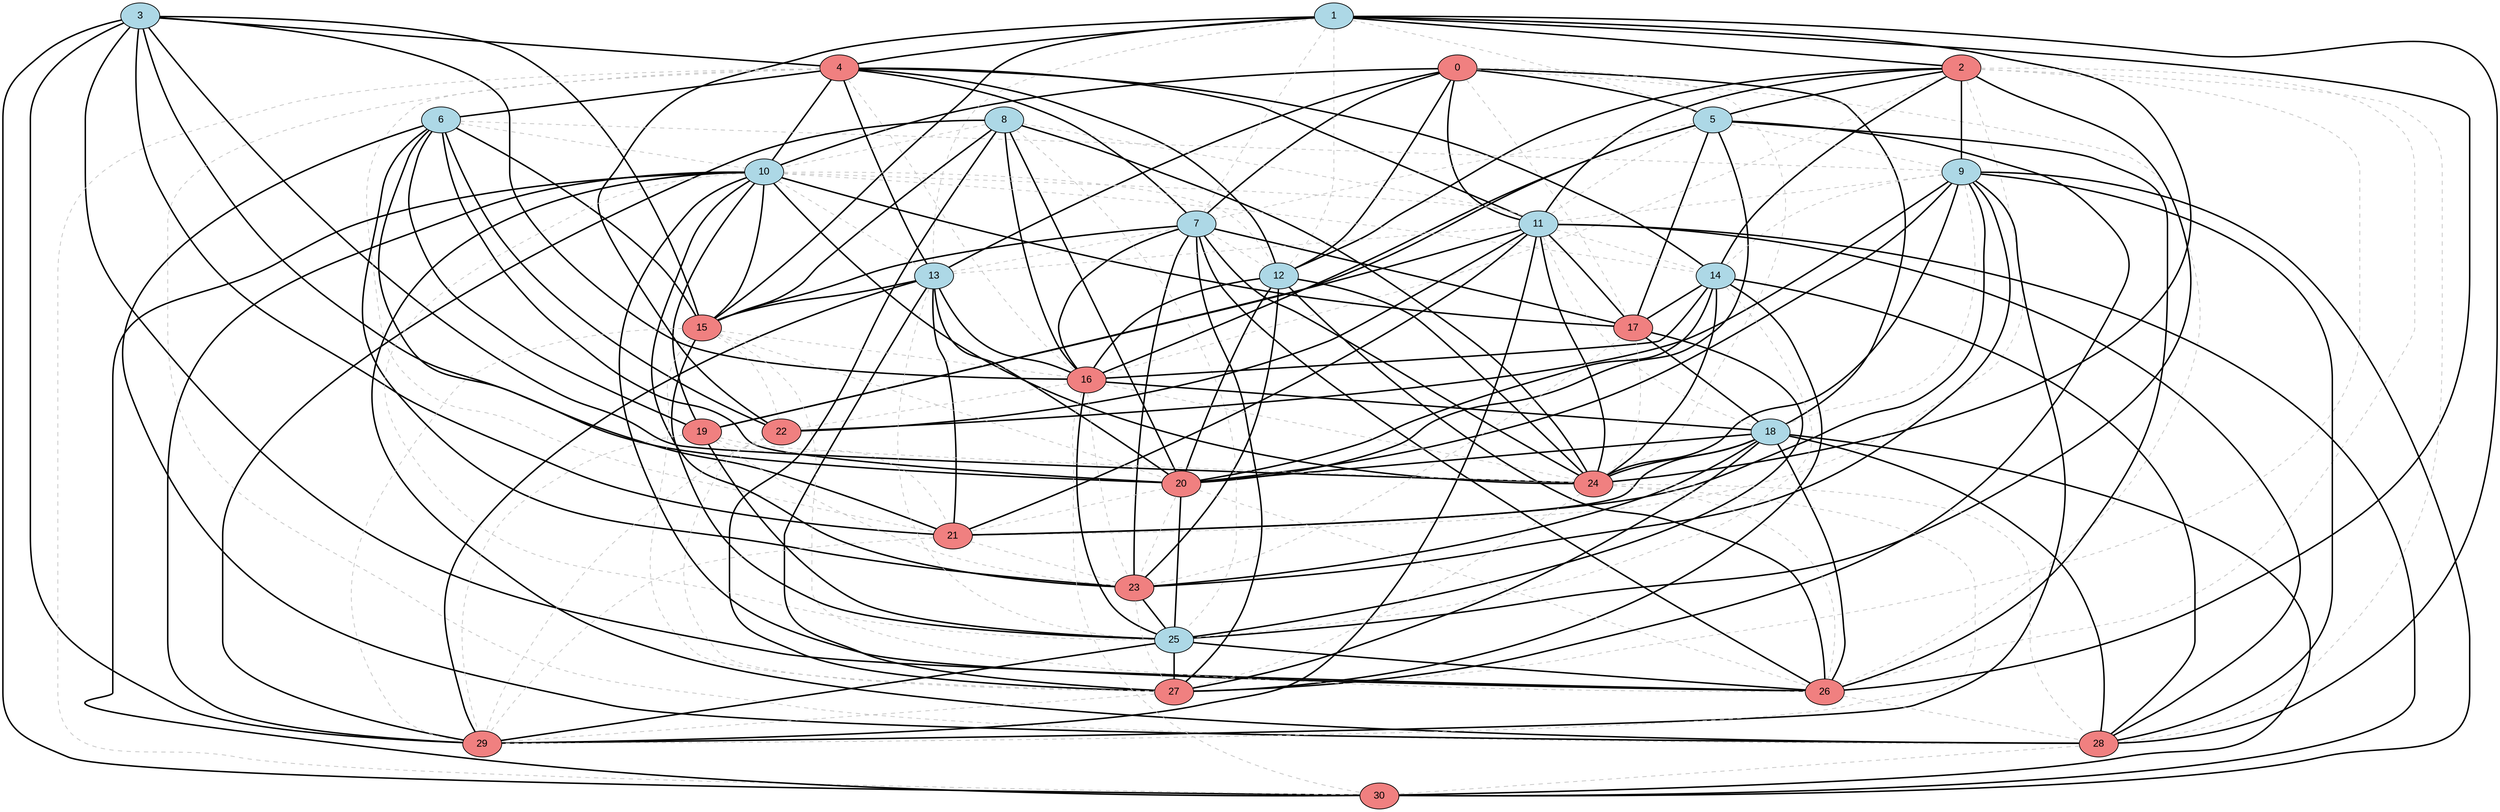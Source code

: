graph MaxCutGreedy {
  node [style=filled, fontname="Arial"];
  0 [fillcolor=lightcoral];
  1 [fillcolor=lightblue];
  2 [fillcolor=lightcoral];
  3 [fillcolor=lightblue];
  4 [fillcolor=lightcoral];
  5 [fillcolor=lightblue];
  6 [fillcolor=lightblue];
  7 [fillcolor=lightblue];
  8 [fillcolor=lightblue];
  9 [fillcolor=lightblue];
  10 [fillcolor=lightblue];
  11 [fillcolor=lightblue];
  12 [fillcolor=lightblue];
  13 [fillcolor=lightblue];
  14 [fillcolor=lightblue];
  15 [fillcolor=lightcoral];
  16 [fillcolor=lightcoral];
  17 [fillcolor=lightcoral];
  18 [fillcolor=lightblue];
  19 [fillcolor=lightcoral];
  20 [fillcolor=lightcoral];
  21 [fillcolor=lightcoral];
  22 [fillcolor=lightcoral];
  23 [fillcolor=lightcoral];
  24 [fillcolor=lightcoral];
  25 [fillcolor=lightblue];
  26 [fillcolor=lightcoral];
  27 [fillcolor=lightcoral];
  28 [fillcolor=lightcoral];
  29 [fillcolor=lightcoral];
  30 [fillcolor=lightcoral];
  0 -- 5 [color=black, style=bold];
  0 -- 7 [color=black, style=bold];
  0 -- 10 [color=black, style=bold];
  0 -- 11 [color=black, style=bold];
  0 -- 12 [color=black, style=bold];
  0 -- 13 [color=black, style=bold];
  0 -- 17 [color=gray, style=dashed];
  0 -- 18 [color=black, style=bold];
  0 -- 24 [color=gray, style=dashed];
  0 -- 26 [color=gray, style=dashed];
  1 -- 2 [color=black, style=bold];
  1 -- 4 [color=black, style=bold];
  1 -- 5 [color=gray, style=dashed];
  1 -- 7 [color=gray, style=dashed];
  1 -- 12 [color=gray, style=dashed];
  1 -- 13 [color=gray, style=dashed];
  1 -- 15 [color=black, style=bold];
  1 -- 22 [color=black, style=bold];
  1 -- 24 [color=black, style=bold];
  1 -- 26 [color=black, style=bold];
  1 -- 28 [color=black, style=bold];
  2 -- 5 [color=black, style=bold];
  2 -- 9 [color=black, style=bold];
  2 -- 11 [color=black, style=bold];
  2 -- 12 [color=black, style=bold];
  2 -- 14 [color=black, style=bold];
  2 -- 16 [color=gray, style=dashed];
  2 -- 21 [color=gray, style=dashed];
  2 -- 25 [color=black, style=bold];
  2 -- 26 [color=gray, style=dashed];
  2 -- 27 [color=gray, style=dashed];
  2 -- 28 [color=gray, style=dashed];
  3 -- 4 [color=black, style=bold];
  3 -- 15 [color=black, style=bold];
  3 -- 16 [color=black, style=bold];
  3 -- 20 [color=black, style=bold];
  3 -- 21 [color=black, style=bold];
  3 -- 24 [color=black, style=bold];
  3 -- 26 [color=black, style=bold];
  3 -- 29 [color=black, style=bold];
  3 -- 30 [color=black, style=bold];
  4 -- 6 [color=black, style=bold];
  4 -- 7 [color=black, style=bold];
  4 -- 10 [color=black, style=bold];
  4 -- 11 [color=black, style=bold];
  4 -- 12 [color=black, style=bold];
  4 -- 13 [color=black, style=bold];
  4 -- 14 [color=black, style=bold];
  4 -- 16 [color=gray, style=dashed];
  4 -- 21 [color=gray, style=dashed];
  4 -- 28 [color=gray, style=dashed];
  4 -- 30 [color=gray, style=dashed];
  5 -- 7 [color=gray, style=dashed];
  5 -- 9 [color=gray, style=dashed];
  5 -- 11 [color=gray, style=dashed];
  5 -- 16 [color=black, style=bold];
  5 -- 17 [color=black, style=bold];
  5 -- 19 [color=black, style=bold];
  5 -- 20 [color=black, style=bold];
  5 -- 26 [color=black, style=bold];
  5 -- 27 [color=black, style=bold];
  6 -- 9 [color=gray, style=dashed];
  6 -- 10 [color=gray, style=dashed];
  6 -- 15 [color=black, style=bold];
  6 -- 19 [color=black, style=bold];
  6 -- 20 [color=black, style=bold];
  6 -- 21 [color=black, style=bold];
  6 -- 22 [color=black, style=bold];
  6 -- 23 [color=black, style=bold];
  6 -- 28 [color=black, style=bold];
  7 -- 12 [color=gray, style=dashed];
  7 -- 13 [color=gray, style=dashed];
  7 -- 15 [color=black, style=bold];
  7 -- 16 [color=black, style=bold];
  7 -- 17 [color=black, style=bold];
  7 -- 23 [color=black, style=bold];
  7 -- 24 [color=black, style=bold];
  7 -- 26 [color=black, style=bold];
  7 -- 27 [color=black, style=bold];
  8 -- 10 [color=gray, style=dashed];
  8 -- 11 [color=gray, style=dashed];
  8 -- 15 [color=black, style=bold];
  8 -- 16 [color=black, style=bold];
  8 -- 20 [color=black, style=bold];
  8 -- 24 [color=black, style=bold];
  8 -- 25 [color=gray, style=dashed];
  8 -- 27 [color=black, style=bold];
  8 -- 29 [color=black, style=bold];
  9 -- 11 [color=gray, style=dashed];
  9 -- 14 [color=gray, style=dashed];
  9 -- 18 [color=gray, style=dashed];
  9 -- 20 [color=black, style=bold];
  9 -- 21 [color=black, style=bold];
  9 -- 22 [color=black, style=bold];
  9 -- 23 [color=black, style=bold];
  9 -- 24 [color=black, style=bold];
  9 -- 28 [color=black, style=bold];
  9 -- 29 [color=black, style=bold];
  9 -- 30 [color=black, style=bold];
  10 -- 11 [color=gray, style=dashed];
  10 -- 12 [color=gray, style=dashed];
  10 -- 13 [color=gray, style=dashed];
  10 -- 14 [color=gray, style=dashed];
  10 -- 15 [color=black, style=bold];
  10 -- 17 [color=black, style=bold];
  10 -- 19 [color=black, style=bold];
  10 -- 23 [color=black, style=bold];
  10 -- 24 [color=black, style=bold];
  10 -- 25 [color=gray, style=dashed];
  10 -- 26 [color=black, style=bold];
  10 -- 28 [color=black, style=bold];
  10 -- 29 [color=black, style=bold];
  10 -- 30 [color=black, style=bold];
  11 -- 13 [color=gray, style=dashed];
  11 -- 14 [color=gray, style=dashed];
  11 -- 17 [color=black, style=bold];
  11 -- 18 [color=gray, style=dashed];
  11 -- 19 [color=black, style=bold];
  11 -- 21 [color=black, style=bold];
  11 -- 22 [color=black, style=bold];
  11 -- 24 [color=black, style=bold];
  11 -- 28 [color=black, style=bold];
  11 -- 29 [color=black, style=bold];
  11 -- 30 [color=black, style=bold];
  12 -- 16 [color=black, style=bold];
  12 -- 20 [color=black, style=bold];
  12 -- 23 [color=black, style=bold];
  12 -- 24 [color=black, style=bold];
  12 -- 26 [color=black, style=bold];
  13 -- 15 [color=black, style=bold];
  13 -- 16 [color=black, style=bold];
  13 -- 20 [color=black, style=bold];
  13 -- 21 [color=black, style=bold];
  13 -- 25 [color=gray, style=dashed];
  13 -- 27 [color=black, style=bold];
  13 -- 29 [color=black, style=bold];
  14 -- 16 [color=black, style=bold];
  14 -- 17 [color=black, style=bold];
  14 -- 20 [color=black, style=bold];
  14 -- 24 [color=black, style=bold];
  14 -- 25 [color=gray, style=dashed];
  14 -- 27 [color=black, style=bold];
  14 -- 28 [color=black, style=bold];
  15 -- 16 [color=gray, style=dashed];
  15 -- 20 [color=gray, style=dashed];
  15 -- 22 [color=gray, style=dashed];
  15 -- 25 [color=black, style=bold];
  15 -- 26 [color=gray, style=dashed];
  15 -- 27 [color=gray, style=dashed];
  15 -- 29 [color=gray, style=dashed];
  16 -- 18 [color=black, style=bold];
  16 -- 22 [color=gray, style=dashed];
  16 -- 23 [color=gray, style=dashed];
  16 -- 24 [color=gray, style=dashed];
  16 -- 25 [color=black, style=bold];
  16 -- 30 [color=gray, style=dashed];
  17 -- 18 [color=black, style=bold];
  17 -- 23 [color=gray, style=dashed];
  17 -- 24 [color=gray, style=dashed];
  17 -- 25 [color=black, style=bold];
  18 -- 20 [color=black, style=bold];
  18 -- 21 [color=black, style=bold];
  18 -- 23 [color=black, style=bold];
  18 -- 24 [color=black, style=bold];
  18 -- 26 [color=black, style=bold];
  18 -- 27 [color=black, style=bold];
  18 -- 28 [color=black, style=bold];
  18 -- 30 [color=black, style=bold];
  19 -- 21 [color=gray, style=dashed];
  19 -- 23 [color=gray, style=dashed];
  19 -- 24 [color=gray, style=dashed];
  19 -- 25 [color=black, style=bold];
  19 -- 29 [color=gray, style=dashed];
  20 -- 21 [color=gray, style=dashed];
  20 -- 23 [color=gray, style=dashed];
  20 -- 25 [color=black, style=bold];
  20 -- 26 [color=gray, style=dashed];
  21 -- 23 [color=gray, style=dashed];
  21 -- 29 [color=gray, style=dashed];
  22 -- 27 [color=gray, style=dashed];
  22 -- 29 [color=gray, style=dashed];
  23 -- 25 [color=black, style=bold];
  23 -- 27 [color=gray, style=dashed];
  24 -- 26 [color=gray, style=dashed];
  24 -- 27 [color=gray, style=dashed];
  24 -- 28 [color=gray, style=dashed];
  24 -- 29 [color=gray, style=dashed];
  25 -- 26 [color=black, style=bold];
  25 -- 27 [color=black, style=bold];
  25 -- 29 [color=black, style=bold];
  26 -- 28 [color=gray, style=dashed];
  27 -- 29 [color=gray, style=dashed];
  28 -- 30 [color=gray, style=dashed];
}

